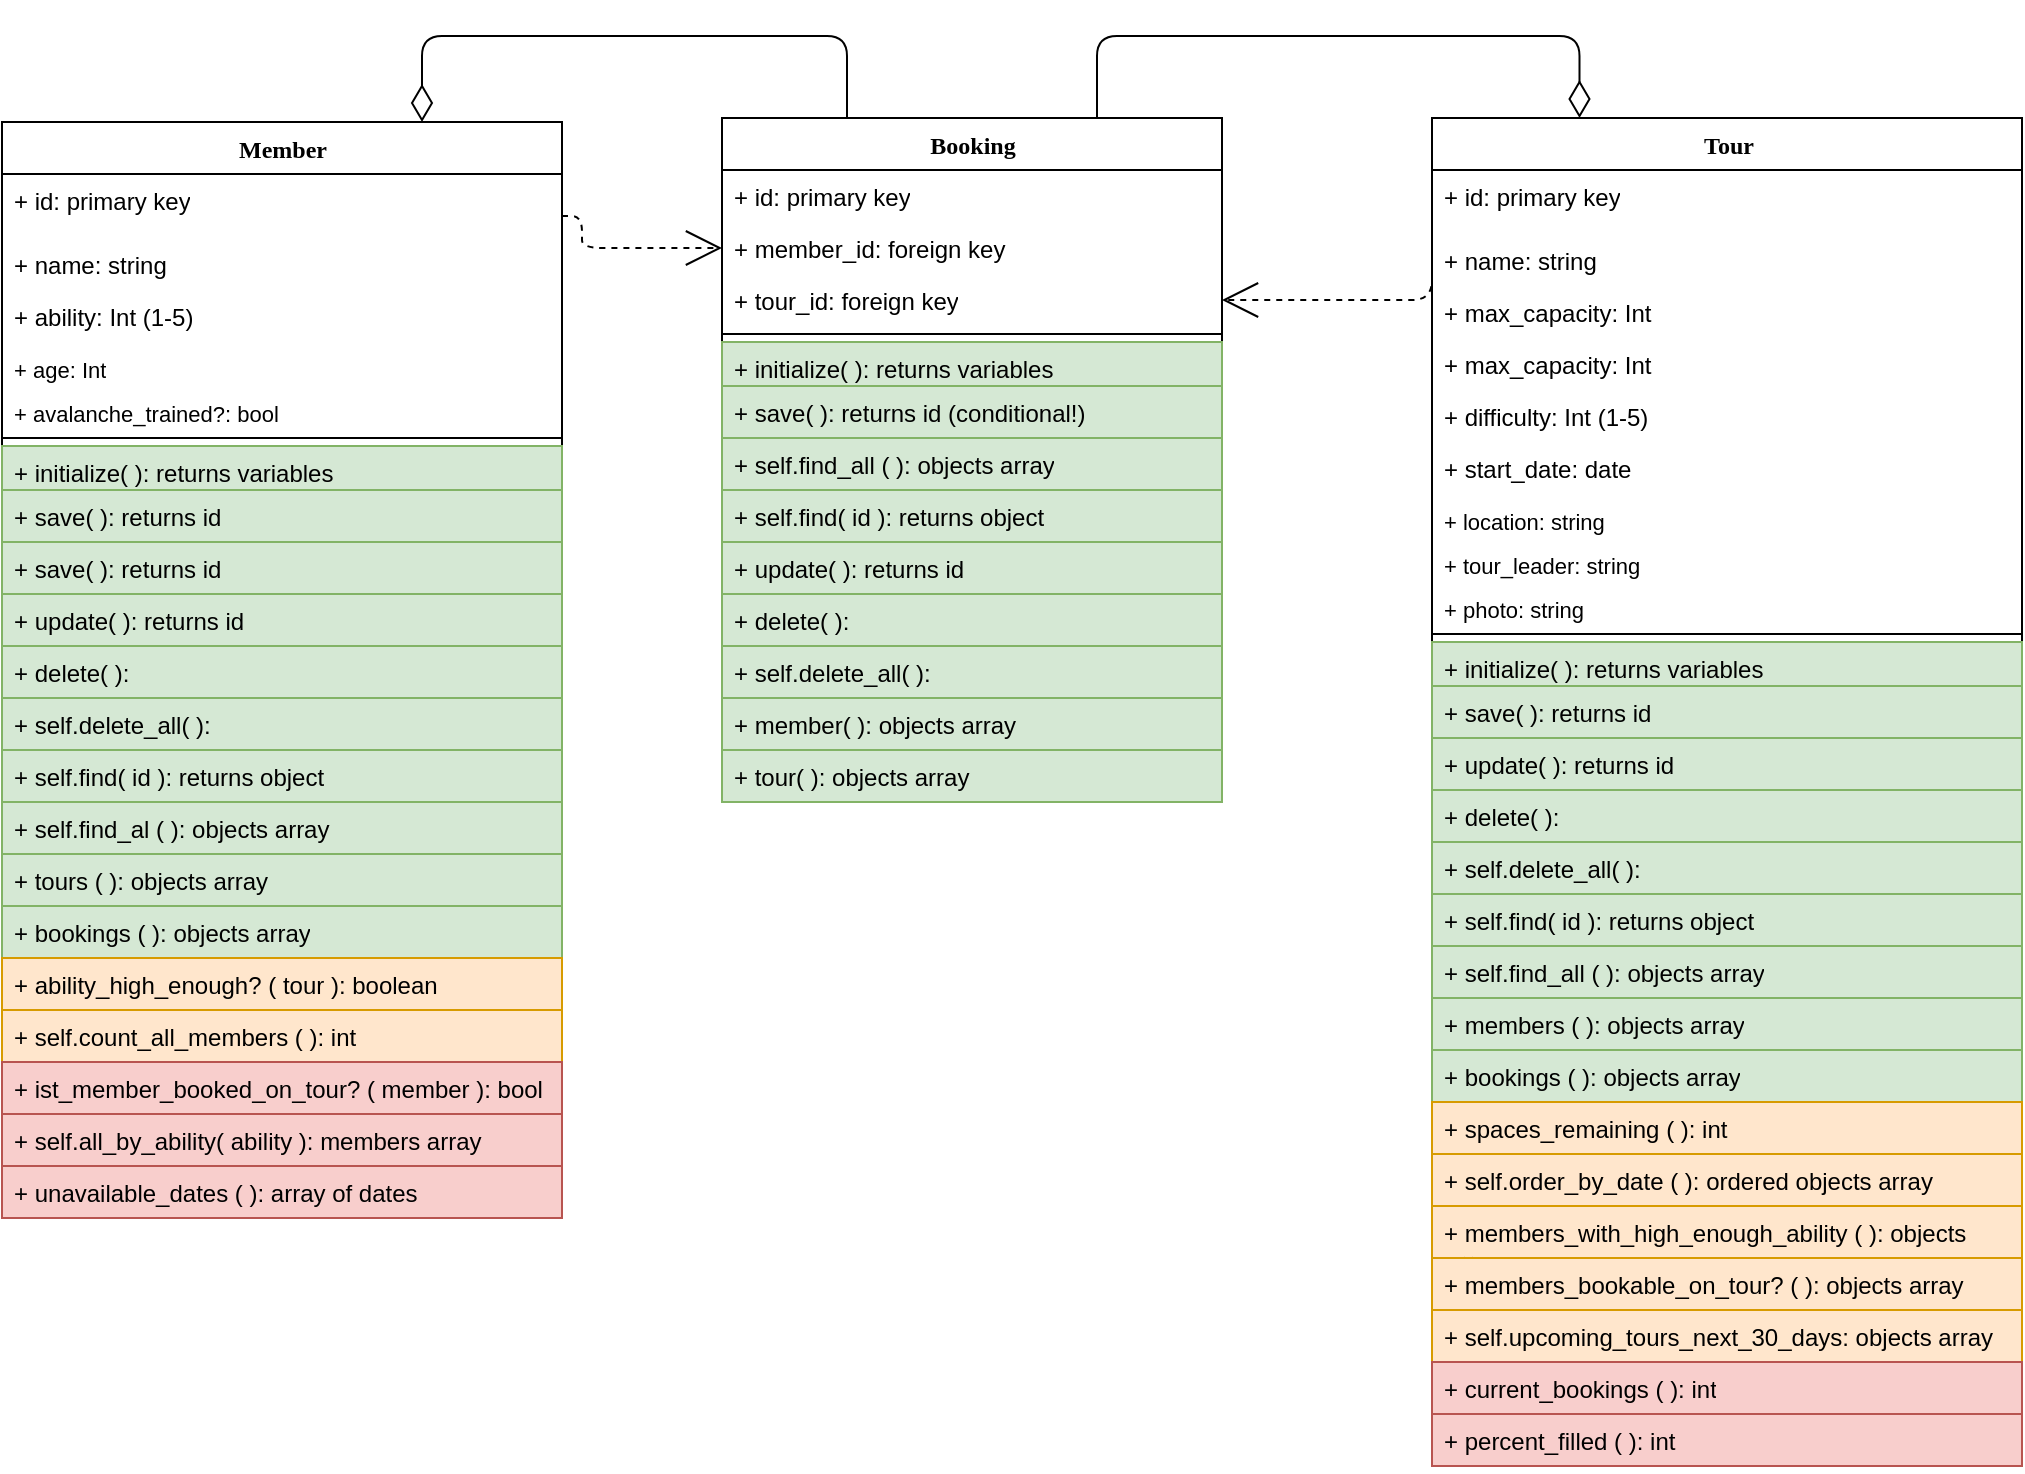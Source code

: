 <mxfile version="10.5.9" type="device"><diagram name="Page-1" id="9f46799a-70d6-7492-0946-bef42562c5a5"><mxGraphModel dx="898" dy="479" grid="1" gridSize="10" guides="1" tooltips="1" connect="1" arrows="1" fold="1" page="1" pageScale="1" pageWidth="1100" pageHeight="850" background="#ffffff" math="0" shadow="0"><root><mxCell id="0"/><mxCell id="1" parent="0"/><mxCell id="78961159f06e98e8-123" style="edgeStyle=orthogonalEdgeStyle;html=1;labelBackgroundColor=none;startFill=0;startSize=8;endArrow=open;endFill=0;endSize=16;fontFamily=Verdana;fontSize=12;dashed=1;entryX=0;entryY=0.5;entryDx=0;entryDy=0;" parent="1" source="78961159f06e98e8-17" target="78961159f06e98e8-32" edge="1"><mxGeometry relative="1" as="geometry"><Array as="points"><mxPoint x="320" y="130"/><mxPoint x="320" y="146"/></Array></mxGeometry></mxCell><mxCell id="78961159f06e98e8-17" value="Member" style="swimlane;html=1;fontStyle=1;align=center;verticalAlign=top;childLayout=stackLayout;horizontal=1;startSize=26;horizontalStack=0;resizeParent=1;resizeLast=0;collapsible=1;marginBottom=0;swimlaneFillColor=#ffffff;rounded=0;shadow=0;comic=0;labelBackgroundColor=none;strokeColor=#000000;strokeWidth=1;fillColor=none;fontFamily=Verdana;fontSize=12;fontColor=#000000;" parent="1" vertex="1"><mxGeometry x="30" y="83" width="280" height="548" as="geometry"/></mxCell><mxCell id="ST5q0KmycoYfH8tL0ufx-12" value="+ id: primary key" style="text;html=1;strokeColor=none;fillColor=none;align=left;verticalAlign=top;spacingLeft=4;spacingRight=4;whiteSpace=wrap;overflow=hidden;rotatable=0;points=[[0,0.5],[1,0.5]];portConstraint=eastwest;" vertex="1" parent="78961159f06e98e8-17"><mxGeometry y="26" width="280" height="32" as="geometry"/></mxCell><mxCell id="78961159f06e98e8-21" value="+ name: string" style="text;html=1;strokeColor=none;fillColor=none;align=left;verticalAlign=top;spacingLeft=4;spacingRight=4;whiteSpace=wrap;overflow=hidden;rotatable=0;points=[[0,0.5],[1,0.5]];portConstraint=eastwest;" parent="78961159f06e98e8-17" vertex="1"><mxGeometry y="58" width="280" height="26" as="geometry"/></mxCell><mxCell id="78961159f06e98e8-23" value="+ ability: Int (1-5)" style="text;html=1;strokeColor=none;fillColor=none;align=left;verticalAlign=top;spacingLeft=4;spacingRight=4;whiteSpace=wrap;overflow=hidden;rotatable=0;points=[[0,0.5],[1,0.5]];portConstraint=eastwest;" parent="78961159f06e98e8-17" vertex="1"><mxGeometry y="84" width="280" height="26" as="geometry"/></mxCell><mxCell id="78961159f06e98e8-25" value="&lt;font style=&quot;font-size: 11px&quot;&gt;+ age: Int&lt;br&gt;&lt;br&gt;&lt;/font&gt;" style="text;html=1;strokeColor=none;fillColor=none;align=left;verticalAlign=top;spacingLeft=4;spacingRight=4;whiteSpace=wrap;overflow=hidden;rotatable=0;points=[[0,0.5],[1,0.5]];portConstraint=eastwest;" parent="78961159f06e98e8-17" vertex="1"><mxGeometry y="110" width="280" height="22" as="geometry"/></mxCell><mxCell id="ST5q0KmycoYfH8tL0ufx-1" value="&lt;font style=&quot;font-size: 11px&quot;&gt;+ avalanche_trained?: bool&lt;br&gt;&lt;br&gt;&lt;/font&gt;" style="text;html=1;strokeColor=none;fillColor=none;align=left;verticalAlign=top;spacingLeft=4;spacingRight=4;whiteSpace=wrap;overflow=hidden;rotatable=0;points=[[0,0.5],[1,0.5]];portConstraint=eastwest;" vertex="1" parent="78961159f06e98e8-17"><mxGeometry y="132" width="280" height="22" as="geometry"/></mxCell><mxCell id="78961159f06e98e8-19" value="" style="line;html=1;strokeWidth=1;fillColor=none;align=left;verticalAlign=middle;spacingTop=-1;spacingLeft=3;spacingRight=3;rotatable=0;labelPosition=right;points=[];portConstraint=eastwest;" parent="78961159f06e98e8-17" vertex="1"><mxGeometry y="154" width="280" height="8" as="geometry"/></mxCell><mxCell id="78961159f06e98e8-20" value="+ initialize( ): returns variables" style="text;html=1;strokeColor=#82b366;fillColor=#d5e8d4;align=left;verticalAlign=top;spacingLeft=4;spacingRight=4;whiteSpace=wrap;overflow=hidden;rotatable=0;points=[[0,0.5],[1,0.5]];portConstraint=eastwest;" parent="78961159f06e98e8-17" vertex="1"><mxGeometry y="162" width="280" height="22" as="geometry"/></mxCell><mxCell id="78961159f06e98e8-27" value="+ save( ): returns id" style="text;html=1;strokeColor=#82b366;fillColor=#d5e8d4;align=left;verticalAlign=top;spacingLeft=4;spacingRight=4;whiteSpace=wrap;overflow=hidden;rotatable=0;points=[[0,0.5],[1,0.5]];portConstraint=eastwest;" parent="78961159f06e98e8-17" vertex="1"><mxGeometry y="184" width="280" height="26" as="geometry"/></mxCell><mxCell id="ST5q0KmycoYfH8tL0ufx-50" value="+ save( ): returns id" style="text;html=1;strokeColor=#82b366;fillColor=#d5e8d4;align=left;verticalAlign=top;spacingLeft=4;spacingRight=4;whiteSpace=wrap;overflow=hidden;rotatable=0;points=[[0,0.5],[1,0.5]];portConstraint=eastwest;" vertex="1" parent="78961159f06e98e8-17"><mxGeometry y="210" width="280" height="26" as="geometry"/></mxCell><mxCell id="ST5q0KmycoYfH8tL0ufx-4" value="+ update( ): returns id" style="text;html=1;strokeColor=#82b366;fillColor=#d5e8d4;align=left;verticalAlign=top;spacingLeft=4;spacingRight=4;whiteSpace=wrap;overflow=hidden;rotatable=0;points=[[0,0.5],[1,0.5]];portConstraint=eastwest;" vertex="1" parent="78961159f06e98e8-17"><mxGeometry y="236" width="280" height="26" as="geometry"/></mxCell><mxCell id="ST5q0KmycoYfH8tL0ufx-2" value="+ delete( ):&amp;nbsp;" style="text;html=1;strokeColor=#82b366;fillColor=#d5e8d4;align=left;verticalAlign=top;spacingLeft=4;spacingRight=4;whiteSpace=wrap;overflow=hidden;rotatable=0;points=[[0,0.5],[1,0.5]];portConstraint=eastwest;" vertex="1" parent="78961159f06e98e8-17"><mxGeometry y="262" width="280" height="26" as="geometry"/></mxCell><mxCell id="ST5q0KmycoYfH8tL0ufx-3" value="+ self.delete_all( ):&amp;nbsp;" style="text;html=1;strokeColor=#82b366;fillColor=#d5e8d4;align=left;verticalAlign=top;spacingLeft=4;spacingRight=4;whiteSpace=wrap;overflow=hidden;rotatable=0;points=[[0,0.5],[1,0.5]];portConstraint=eastwest;" vertex="1" parent="78961159f06e98e8-17"><mxGeometry y="288" width="280" height="26" as="geometry"/></mxCell><mxCell id="ST5q0KmycoYfH8tL0ufx-5" value="+ self.find( id ): returns object" style="text;html=1;strokeColor=#82b366;fillColor=#d5e8d4;align=left;verticalAlign=top;spacingLeft=4;spacingRight=4;whiteSpace=wrap;overflow=hidden;rotatable=0;points=[[0,0.5],[1,0.5]];portConstraint=eastwest;" vertex="1" parent="78961159f06e98e8-17"><mxGeometry y="314" width="280" height="26" as="geometry"/></mxCell><mxCell id="ST5q0KmycoYfH8tL0ufx-6" value="+ self.find_al ( ): objects array&lt;br&gt;&lt;br&gt;" style="text;html=1;strokeColor=#82b366;fillColor=#d5e8d4;align=left;verticalAlign=top;spacingLeft=4;spacingRight=4;whiteSpace=wrap;overflow=hidden;rotatable=0;points=[[0,0.5],[1,0.5]];portConstraint=eastwest;" vertex="1" parent="78961159f06e98e8-17"><mxGeometry y="340" width="280" height="26" as="geometry"/></mxCell><mxCell id="ST5q0KmycoYfH8tL0ufx-20" value="+ tours ( ): objects array&lt;br&gt;&lt;br&gt;" style="text;html=1;strokeColor=#82b366;fillColor=#d5e8d4;align=left;verticalAlign=top;spacingLeft=4;spacingRight=4;whiteSpace=wrap;overflow=hidden;rotatable=0;points=[[0,0.5],[1,0.5]];portConstraint=eastwest;" vertex="1" parent="78961159f06e98e8-17"><mxGeometry y="366" width="280" height="26" as="geometry"/></mxCell><mxCell id="ST5q0KmycoYfH8tL0ufx-21" value="+ bookings ( ): objects array&lt;br&gt;&lt;br&gt;" style="text;html=1;strokeColor=#82b366;fillColor=#d5e8d4;align=left;verticalAlign=top;spacingLeft=4;spacingRight=4;whiteSpace=wrap;overflow=hidden;rotatable=0;points=[[0,0.5],[1,0.5]];portConstraint=eastwest;" vertex="1" parent="78961159f06e98e8-17"><mxGeometry y="392" width="280" height="26" as="geometry"/></mxCell><mxCell id="ST5q0KmycoYfH8tL0ufx-7" value="+ ability_high_enough? ( tour ): boolean&lt;br&gt;&lt;br&gt;" style="text;html=1;strokeColor=#d79b00;fillColor=#ffe6cc;align=left;verticalAlign=top;spacingLeft=4;spacingRight=4;whiteSpace=wrap;overflow=hidden;rotatable=0;points=[[0,0.5],[1,0.5]];portConstraint=eastwest;" vertex="1" parent="78961159f06e98e8-17"><mxGeometry y="418" width="280" height="26" as="geometry"/></mxCell><mxCell id="ST5q0KmycoYfH8tL0ufx-8" value="+ self.count_all_members ( ): int&lt;br&gt;" style="text;html=1;strokeColor=#d79b00;fillColor=#ffe6cc;align=left;verticalAlign=top;spacingLeft=4;spacingRight=4;whiteSpace=wrap;overflow=hidden;rotatable=0;points=[[0,0.5],[1,0.5]];portConstraint=eastwest;" vertex="1" parent="78961159f06e98e8-17"><mxGeometry y="444" width="280" height="26" as="geometry"/></mxCell><mxCell id="ST5q0KmycoYfH8tL0ufx-9" value="+ ist_member_booked_on_tour? ( member ): bool&lt;br&gt;" style="text;html=1;strokeColor=#b85450;fillColor=#f8cecc;align=left;verticalAlign=top;spacingLeft=4;spacingRight=4;whiteSpace=wrap;overflow=hidden;rotatable=0;points=[[0,0.5],[1,0.5]];portConstraint=eastwest;" vertex="1" parent="78961159f06e98e8-17"><mxGeometry y="470" width="280" height="26" as="geometry"/></mxCell><mxCell id="ST5q0KmycoYfH8tL0ufx-10" value="+ self.all_by_ability( ability ): members array&lt;br&gt;" style="text;html=1;strokeColor=#b85450;fillColor=#f8cecc;align=left;verticalAlign=top;spacingLeft=4;spacingRight=4;whiteSpace=wrap;overflow=hidden;rotatable=0;points=[[0,0.5],[1,0.5]];portConstraint=eastwest;" vertex="1" parent="78961159f06e98e8-17"><mxGeometry y="496" width="280" height="26" as="geometry"/></mxCell><mxCell id="ST5q0KmycoYfH8tL0ufx-11" value="+ unavailable_dates ( ): array of dates&lt;br&gt;" style="text;html=1;strokeColor=#b85450;fillColor=#f8cecc;align=left;verticalAlign=top;spacingLeft=4;spacingRight=4;whiteSpace=wrap;overflow=hidden;rotatable=0;points=[[0,0.5],[1,0.5]];portConstraint=eastwest;" vertex="1" parent="78961159f06e98e8-17"><mxGeometry y="522" width="280" height="26" as="geometry"/></mxCell><mxCell id="78961159f06e98e8-122" style="edgeStyle=elbowEdgeStyle;html=1;labelBackgroundColor=none;startFill=0;startSize=8;endArrow=open;endFill=0;endSize=16;fontFamily=Verdana;fontSize=12;elbow=vertical;dashed=1;exitX=0;exitY=0.5;exitDx=0;exitDy=0;entryX=1;entryY=0.5;entryDx=0;entryDy=0;" parent="1" source="ST5q0KmycoYfH8tL0ufx-24" target="78961159f06e98e8-33" edge="1"><mxGeometry relative="1" as="geometry"><mxPoint x="670" y="172" as="targetPoint"/><Array as="points"><mxPoint x="700" y="172"/></Array></mxGeometry></mxCell><mxCell id="78961159f06e98e8-30" value="Booking" style="swimlane;html=1;fontStyle=1;align=center;verticalAlign=top;childLayout=stackLayout;horizontal=1;startSize=26;horizontalStack=0;resizeParent=1;resizeLast=0;collapsible=1;marginBottom=0;swimlaneFillColor=#ffffff;rounded=0;shadow=0;comic=0;labelBackgroundColor=none;strokeColor=#000000;strokeWidth=1;fillColor=none;fontFamily=Verdana;fontSize=12;fontColor=#000000;" parent="1" vertex="1"><mxGeometry x="390" y="81" width="250" height="342" as="geometry"/></mxCell><mxCell id="78961159f06e98e8-31" value="+ id: primary key" style="text;html=1;strokeColor=none;fillColor=none;align=left;verticalAlign=top;spacingLeft=4;spacingRight=4;whiteSpace=wrap;overflow=hidden;rotatable=0;points=[[0,0.5],[1,0.5]];portConstraint=eastwest;" parent="78961159f06e98e8-30" vertex="1"><mxGeometry y="26" width="250" height="26" as="geometry"/></mxCell><mxCell id="78961159f06e98e8-32" value="+ member_id: foreign key&lt;br&gt;&lt;br&gt;" style="text;html=1;strokeColor=none;fillColor=none;align=left;verticalAlign=top;spacingLeft=4;spacingRight=4;whiteSpace=wrap;overflow=hidden;rotatable=0;points=[[0,0.5],[1,0.5]];portConstraint=eastwest;" parent="78961159f06e98e8-30" vertex="1"><mxGeometry y="52" width="250" height="26" as="geometry"/></mxCell><mxCell id="78961159f06e98e8-33" value="+ tour_id: foreign key" style="text;html=1;strokeColor=none;fillColor=none;align=left;verticalAlign=top;spacingLeft=4;spacingRight=4;whiteSpace=wrap;overflow=hidden;rotatable=0;points=[[0,0.5],[1,0.5]];portConstraint=eastwest;" parent="78961159f06e98e8-30" vertex="1"><mxGeometry y="78" width="250" height="26" as="geometry"/></mxCell><mxCell id="78961159f06e98e8-38" value="" style="line;html=1;strokeWidth=1;fillColor=none;align=left;verticalAlign=middle;spacingTop=-1;spacingLeft=3;spacingRight=3;rotatable=0;labelPosition=right;points=[];portConstraint=eastwest;" parent="78961159f06e98e8-30" vertex="1"><mxGeometry y="104" width="250" height="8" as="geometry"/></mxCell><mxCell id="ST5q0KmycoYfH8tL0ufx-13" value="+ initialize( ): returns variables" style="text;html=1;strokeColor=#82b366;fillColor=#d5e8d4;align=left;verticalAlign=top;spacingLeft=4;spacingRight=4;whiteSpace=wrap;overflow=hidden;rotatable=0;points=[[0,0.5],[1,0.5]];portConstraint=eastwest;" vertex="1" parent="78961159f06e98e8-30"><mxGeometry y="112" width="250" height="22" as="geometry"/></mxCell><mxCell id="ST5q0KmycoYfH8tL0ufx-14" value="+ save( ): returns id (conditional!)" style="text;html=1;strokeColor=#82b366;fillColor=#d5e8d4;align=left;verticalAlign=top;spacingLeft=4;spacingRight=4;whiteSpace=wrap;overflow=hidden;rotatable=0;points=[[0,0.5],[1,0.5]];portConstraint=eastwest;" vertex="1" parent="78961159f06e98e8-30"><mxGeometry y="134" width="250" height="26" as="geometry"/></mxCell><mxCell id="ST5q0KmycoYfH8tL0ufx-19" value="+ self.find_all ( ): objects array&lt;br&gt;&lt;br&gt;" style="text;html=1;strokeColor=#82b366;fillColor=#d5e8d4;align=left;verticalAlign=top;spacingLeft=4;spacingRight=4;whiteSpace=wrap;overflow=hidden;rotatable=0;points=[[0,0.5],[1,0.5]];portConstraint=eastwest;" vertex="1" parent="78961159f06e98e8-30"><mxGeometry y="160" width="250" height="26" as="geometry"/></mxCell><mxCell id="ST5q0KmycoYfH8tL0ufx-18" value="+ self.find( id ): returns object" style="text;html=1;strokeColor=#82b366;fillColor=#d5e8d4;align=left;verticalAlign=top;spacingLeft=4;spacingRight=4;whiteSpace=wrap;overflow=hidden;rotatable=0;points=[[0,0.5],[1,0.5]];portConstraint=eastwest;" vertex="1" parent="78961159f06e98e8-30"><mxGeometry y="186" width="250" height="26" as="geometry"/></mxCell><mxCell id="ST5q0KmycoYfH8tL0ufx-15" value="+ update( ): returns id" style="text;html=1;strokeColor=#82b366;fillColor=#d5e8d4;align=left;verticalAlign=top;spacingLeft=4;spacingRight=4;whiteSpace=wrap;overflow=hidden;rotatable=0;points=[[0,0.5],[1,0.5]];portConstraint=eastwest;" vertex="1" parent="78961159f06e98e8-30"><mxGeometry y="212" width="250" height="26" as="geometry"/></mxCell><mxCell id="ST5q0KmycoYfH8tL0ufx-16" value="+ delete( ):&amp;nbsp;" style="text;html=1;strokeColor=#82b366;fillColor=#d5e8d4;align=left;verticalAlign=top;spacingLeft=4;spacingRight=4;whiteSpace=wrap;overflow=hidden;rotatable=0;points=[[0,0.5],[1,0.5]];portConstraint=eastwest;" vertex="1" parent="78961159f06e98e8-30"><mxGeometry y="238" width="250" height="26" as="geometry"/></mxCell><mxCell id="ST5q0KmycoYfH8tL0ufx-17" value="+ self.delete_all( ):&amp;nbsp;" style="text;html=1;strokeColor=#82b366;fillColor=#d5e8d4;align=left;verticalAlign=top;spacingLeft=4;spacingRight=4;whiteSpace=wrap;overflow=hidden;rotatable=0;points=[[0,0.5],[1,0.5]];portConstraint=eastwest;" vertex="1" parent="78961159f06e98e8-30"><mxGeometry y="264" width="250" height="26" as="geometry"/></mxCell><mxCell id="78961159f06e98e8-42" value="+ member( ): objects array" style="text;html=1;strokeColor=#82b366;fillColor=#d5e8d4;align=left;verticalAlign=top;spacingLeft=4;spacingRight=4;whiteSpace=wrap;overflow=hidden;rotatable=0;points=[[0,0.5],[1,0.5]];portConstraint=eastwest;" parent="78961159f06e98e8-30" vertex="1"><mxGeometry y="290" width="250" height="26" as="geometry"/></mxCell><mxCell id="ST5q0KmycoYfH8tL0ufx-22" value="+ tour( ): objects array" style="text;html=1;strokeColor=#82b366;fillColor=#d5e8d4;align=left;verticalAlign=top;spacingLeft=4;spacingRight=4;whiteSpace=wrap;overflow=hidden;rotatable=0;points=[[0,0.5],[1,0.5]];portConstraint=eastwest;" vertex="1" parent="78961159f06e98e8-30"><mxGeometry y="316" width="250" height="26" as="geometry"/></mxCell><mxCell id="78961159f06e98e8-121" style="edgeStyle=elbowEdgeStyle;html=1;labelBackgroundColor=none;startFill=0;startSize=8;endArrow=diamondThin;endFill=0;endSize=16;fontFamily=Verdana;fontSize=12;elbow=vertical;entryX=0.75;entryY=0;entryDx=0;entryDy=0;exitX=0.25;exitY=0;exitDx=0;exitDy=0;" parent="1" source="78961159f06e98e8-30" target="78961159f06e98e8-17" edge="1"><mxGeometry relative="1" as="geometry"><mxPoint x="390" y="280" as="sourcePoint"/><mxPoint x="310" y="280" as="targetPoint"/><Array as="points"><mxPoint x="350" y="40"/></Array></mxGeometry></mxCell><mxCell id="ST5q0KmycoYfH8tL0ufx-23" value="Tour" style="swimlane;html=1;fontStyle=1;align=center;verticalAlign=top;childLayout=stackLayout;horizontal=1;startSize=26;horizontalStack=0;resizeParent=1;resizeLast=0;collapsible=1;marginBottom=0;swimlaneFillColor=#ffffff;rounded=0;shadow=0;comic=0;labelBackgroundColor=none;strokeColor=#000000;strokeWidth=1;fillColor=none;fontFamily=Verdana;fontSize=12;fontColor=#000000;" vertex="1" parent="1"><mxGeometry x="745" y="81" width="295" height="674" as="geometry"/></mxCell><mxCell id="ST5q0KmycoYfH8tL0ufx-24" value="+ id: primary key" style="text;html=1;strokeColor=none;fillColor=none;align=left;verticalAlign=top;spacingLeft=4;spacingRight=4;whiteSpace=wrap;overflow=hidden;rotatable=0;points=[[0,0.5],[1,0.5]];portConstraint=eastwest;" vertex="1" parent="ST5q0KmycoYfH8tL0ufx-23"><mxGeometry y="26" width="295" height="32" as="geometry"/></mxCell><mxCell id="ST5q0KmycoYfH8tL0ufx-25" value="+ name: string" style="text;html=1;strokeColor=none;fillColor=none;align=left;verticalAlign=top;spacingLeft=4;spacingRight=4;whiteSpace=wrap;overflow=hidden;rotatable=0;points=[[0,0.5],[1,0.5]];portConstraint=eastwest;" vertex="1" parent="ST5q0KmycoYfH8tL0ufx-23"><mxGeometry y="58" width="295" height="26" as="geometry"/></mxCell><mxCell id="ST5q0KmycoYfH8tL0ufx-49" value="+ max_capacity: Int&amp;nbsp;" style="text;html=1;strokeColor=none;fillColor=none;align=left;verticalAlign=top;spacingLeft=4;spacingRight=4;whiteSpace=wrap;overflow=hidden;rotatable=0;points=[[0,0.5],[1,0.5]];portConstraint=eastwest;" vertex="1" parent="ST5q0KmycoYfH8tL0ufx-23"><mxGeometry y="84" width="295" height="26" as="geometry"/></mxCell><mxCell id="ST5q0KmycoYfH8tL0ufx-44" value="+ max_capacity: Int&amp;nbsp;" style="text;html=1;strokeColor=none;fillColor=none;align=left;verticalAlign=top;spacingLeft=4;spacingRight=4;whiteSpace=wrap;overflow=hidden;rotatable=0;points=[[0,0.5],[1,0.5]];portConstraint=eastwest;" vertex="1" parent="ST5q0KmycoYfH8tL0ufx-23"><mxGeometry y="110" width="295" height="26" as="geometry"/></mxCell><mxCell id="ST5q0KmycoYfH8tL0ufx-26" value="+ difficulty: Int (1-5)" style="text;html=1;strokeColor=none;fillColor=none;align=left;verticalAlign=top;spacingLeft=4;spacingRight=4;whiteSpace=wrap;overflow=hidden;rotatable=0;points=[[0,0.5],[1,0.5]];portConstraint=eastwest;" vertex="1" parent="ST5q0KmycoYfH8tL0ufx-23"><mxGeometry y="136" width="295" height="26" as="geometry"/></mxCell><mxCell id="ST5q0KmycoYfH8tL0ufx-45" value="+ start_date: date&amp;nbsp;" style="text;html=1;strokeColor=none;fillColor=none;align=left;verticalAlign=top;spacingLeft=4;spacingRight=4;whiteSpace=wrap;overflow=hidden;rotatable=0;points=[[0,0.5],[1,0.5]];portConstraint=eastwest;" vertex="1" parent="ST5q0KmycoYfH8tL0ufx-23"><mxGeometry y="162" width="295" height="26" as="geometry"/></mxCell><mxCell id="ST5q0KmycoYfH8tL0ufx-27" value="&lt;font style=&quot;font-size: 11px&quot;&gt;+ location: string&lt;br&gt;&lt;br&gt;&lt;/font&gt;" style="text;html=1;strokeColor=none;fillColor=none;align=left;verticalAlign=top;spacingLeft=4;spacingRight=4;whiteSpace=wrap;overflow=hidden;rotatable=0;points=[[0,0.5],[1,0.5]];portConstraint=eastwest;" vertex="1" parent="ST5q0KmycoYfH8tL0ufx-23"><mxGeometry y="188" width="295" height="22" as="geometry"/></mxCell><mxCell id="ST5q0KmycoYfH8tL0ufx-28" value="&lt;font style=&quot;font-size: 11px&quot;&gt;+ tour_leader: string&lt;br&gt;&lt;br&gt;&lt;/font&gt;" style="text;html=1;strokeColor=none;fillColor=none;align=left;verticalAlign=top;spacingLeft=4;spacingRight=4;whiteSpace=wrap;overflow=hidden;rotatable=0;points=[[0,0.5],[1,0.5]];portConstraint=eastwest;" vertex="1" parent="ST5q0KmycoYfH8tL0ufx-23"><mxGeometry y="210" width="295" height="22" as="geometry"/></mxCell><mxCell id="ST5q0KmycoYfH8tL0ufx-46" value="&lt;font style=&quot;font-size: 11px&quot;&gt;+ photo: string&lt;br&gt;&lt;br&gt;&lt;/font&gt;" style="text;html=1;strokeColor=none;fillColor=none;align=left;verticalAlign=top;spacingLeft=4;spacingRight=4;whiteSpace=wrap;overflow=hidden;rotatable=0;points=[[0,0.5],[1,0.5]];portConstraint=eastwest;" vertex="1" parent="ST5q0KmycoYfH8tL0ufx-23"><mxGeometry y="232" width="295" height="22" as="geometry"/></mxCell><mxCell id="ST5q0KmycoYfH8tL0ufx-29" value="" style="line;html=1;strokeWidth=1;fillColor=none;align=left;verticalAlign=middle;spacingTop=-1;spacingLeft=3;spacingRight=3;rotatable=0;labelPosition=right;points=[];portConstraint=eastwest;" vertex="1" parent="ST5q0KmycoYfH8tL0ufx-23"><mxGeometry y="254" width="295" height="8" as="geometry"/></mxCell><mxCell id="ST5q0KmycoYfH8tL0ufx-30" value="+ initialize( ): returns variables" style="text;html=1;strokeColor=#82b366;fillColor=#d5e8d4;align=left;verticalAlign=top;spacingLeft=4;spacingRight=4;whiteSpace=wrap;overflow=hidden;rotatable=0;points=[[0,0.5],[1,0.5]];portConstraint=eastwest;" vertex="1" parent="ST5q0KmycoYfH8tL0ufx-23"><mxGeometry y="262" width="295" height="22" as="geometry"/></mxCell><mxCell id="ST5q0KmycoYfH8tL0ufx-31" value="+ save( ): returns id" style="text;html=1;strokeColor=#82b366;fillColor=#d5e8d4;align=left;verticalAlign=top;spacingLeft=4;spacingRight=4;whiteSpace=wrap;overflow=hidden;rotatable=0;points=[[0,0.5],[1,0.5]];portConstraint=eastwest;" vertex="1" parent="ST5q0KmycoYfH8tL0ufx-23"><mxGeometry y="284" width="295" height="26" as="geometry"/></mxCell><mxCell id="ST5q0KmycoYfH8tL0ufx-32" value="+ update( ): returns id" style="text;html=1;strokeColor=#82b366;fillColor=#d5e8d4;align=left;verticalAlign=top;spacingLeft=4;spacingRight=4;whiteSpace=wrap;overflow=hidden;rotatable=0;points=[[0,0.5],[1,0.5]];portConstraint=eastwest;" vertex="1" parent="ST5q0KmycoYfH8tL0ufx-23"><mxGeometry y="310" width="295" height="26" as="geometry"/></mxCell><mxCell id="ST5q0KmycoYfH8tL0ufx-33" value="+ delete( ):&amp;nbsp;" style="text;html=1;strokeColor=#82b366;fillColor=#d5e8d4;align=left;verticalAlign=top;spacingLeft=4;spacingRight=4;whiteSpace=wrap;overflow=hidden;rotatable=0;points=[[0,0.5],[1,0.5]];portConstraint=eastwest;" vertex="1" parent="ST5q0KmycoYfH8tL0ufx-23"><mxGeometry y="336" width="295" height="26" as="geometry"/></mxCell><mxCell id="ST5q0KmycoYfH8tL0ufx-34" value="+ self.delete_all( ):&amp;nbsp;" style="text;html=1;strokeColor=#82b366;fillColor=#d5e8d4;align=left;verticalAlign=top;spacingLeft=4;spacingRight=4;whiteSpace=wrap;overflow=hidden;rotatable=0;points=[[0,0.5],[1,0.5]];portConstraint=eastwest;" vertex="1" parent="ST5q0KmycoYfH8tL0ufx-23"><mxGeometry y="362" width="295" height="26" as="geometry"/></mxCell><mxCell id="ST5q0KmycoYfH8tL0ufx-35" value="+ self.find( id ): returns object" style="text;html=1;strokeColor=#82b366;fillColor=#d5e8d4;align=left;verticalAlign=top;spacingLeft=4;spacingRight=4;whiteSpace=wrap;overflow=hidden;rotatable=0;points=[[0,0.5],[1,0.5]];portConstraint=eastwest;" vertex="1" parent="ST5q0KmycoYfH8tL0ufx-23"><mxGeometry y="388" width="295" height="26" as="geometry"/></mxCell><mxCell id="ST5q0KmycoYfH8tL0ufx-36" value="+ self.find_all ( ): objects array&lt;br&gt;&lt;br&gt;" style="text;html=1;strokeColor=#82b366;fillColor=#d5e8d4;align=left;verticalAlign=top;spacingLeft=4;spacingRight=4;whiteSpace=wrap;overflow=hidden;rotatable=0;points=[[0,0.5],[1,0.5]];portConstraint=eastwest;" vertex="1" parent="ST5q0KmycoYfH8tL0ufx-23"><mxGeometry y="414" width="295" height="26" as="geometry"/></mxCell><mxCell id="ST5q0KmycoYfH8tL0ufx-37" value="+ members ( ): objects array&lt;br&gt;&lt;br&gt;" style="text;html=1;strokeColor=#82b366;fillColor=#d5e8d4;align=left;verticalAlign=top;spacingLeft=4;spacingRight=4;whiteSpace=wrap;overflow=hidden;rotatable=0;points=[[0,0.5],[1,0.5]];portConstraint=eastwest;" vertex="1" parent="ST5q0KmycoYfH8tL0ufx-23"><mxGeometry y="440" width="295" height="26" as="geometry"/></mxCell><mxCell id="ST5q0KmycoYfH8tL0ufx-38" value="+ bookings ( ): objects array&lt;br&gt;&lt;br&gt;" style="text;html=1;strokeColor=#82b366;fillColor=#d5e8d4;align=left;verticalAlign=top;spacingLeft=4;spacingRight=4;whiteSpace=wrap;overflow=hidden;rotatable=0;points=[[0,0.5],[1,0.5]];portConstraint=eastwest;" vertex="1" parent="ST5q0KmycoYfH8tL0ufx-23"><mxGeometry y="466" width="295" height="26" as="geometry"/></mxCell><mxCell id="ST5q0KmycoYfH8tL0ufx-39" value="+ spaces_remaining ( ): int&lt;br&gt;&lt;br&gt;" style="text;html=1;strokeColor=#d79b00;fillColor=#ffe6cc;align=left;verticalAlign=top;spacingLeft=4;spacingRight=4;whiteSpace=wrap;overflow=hidden;rotatable=0;points=[[0,0.5],[1,0.5]];portConstraint=eastwest;" vertex="1" parent="ST5q0KmycoYfH8tL0ufx-23"><mxGeometry y="492" width="295" height="26" as="geometry"/></mxCell><mxCell id="ST5q0KmycoYfH8tL0ufx-40" value="+ self.order_by_date ( ): ordered objects array&amp;nbsp;&lt;br&gt;" style="text;html=1;strokeColor=#d79b00;fillColor=#ffe6cc;align=left;verticalAlign=top;spacingLeft=4;spacingRight=4;whiteSpace=wrap;overflow=hidden;rotatable=0;points=[[0,0.5],[1,0.5]];portConstraint=eastwest;" vertex="1" parent="ST5q0KmycoYfH8tL0ufx-23"><mxGeometry y="518" width="295" height="26" as="geometry"/></mxCell><mxCell id="ST5q0KmycoYfH8tL0ufx-47" value="+ members_with_high_enough_ability ( ): objects array&amp;nbsp;&lt;br&gt;" style="text;html=1;strokeColor=#d79b00;fillColor=#ffe6cc;align=left;verticalAlign=top;spacingLeft=4;spacingRight=4;whiteSpace=wrap;overflow=hidden;rotatable=0;points=[[0,0.5],[1,0.5]];portConstraint=eastwest;" vertex="1" parent="ST5q0KmycoYfH8tL0ufx-23"><mxGeometry y="544" width="295" height="26" as="geometry"/></mxCell><mxCell id="ST5q0KmycoYfH8tL0ufx-41" value="+ members_bookable_on_tour? ( ): objects array&lt;br&gt;" style="text;html=1;strokeColor=#d79b00;fillColor=#ffe6cc;align=left;verticalAlign=top;spacingLeft=4;spacingRight=4;whiteSpace=wrap;overflow=hidden;rotatable=0;points=[[0,0.5],[1,0.5]];portConstraint=eastwest;" vertex="1" parent="ST5q0KmycoYfH8tL0ufx-23"><mxGeometry y="570" width="295" height="26" as="geometry"/></mxCell><mxCell id="ST5q0KmycoYfH8tL0ufx-42" value="+ self.upcoming_tours_next_30_days: objects array&lt;br&gt;" style="text;html=1;strokeColor=#d79b00;fillColor=#ffe6cc;align=left;verticalAlign=top;spacingLeft=4;spacingRight=4;whiteSpace=wrap;overflow=hidden;rotatable=0;points=[[0,0.5],[1,0.5]];portConstraint=eastwest;" vertex="1" parent="ST5q0KmycoYfH8tL0ufx-23"><mxGeometry y="596" width="295" height="26" as="geometry"/></mxCell><mxCell id="ST5q0KmycoYfH8tL0ufx-43" value="+ current_bookings ( ): int&lt;br&gt;" style="text;html=1;strokeColor=#b85450;fillColor=#f8cecc;align=left;verticalAlign=top;spacingLeft=4;spacingRight=4;whiteSpace=wrap;overflow=hidden;rotatable=0;points=[[0,0.5],[1,0.5]];portConstraint=eastwest;" vertex="1" parent="ST5q0KmycoYfH8tL0ufx-23"><mxGeometry y="622" width="295" height="26" as="geometry"/></mxCell><mxCell id="ST5q0KmycoYfH8tL0ufx-48" value="+ percent_filled ( ): int&lt;br&gt;" style="text;html=1;strokeColor=#b85450;fillColor=#f8cecc;align=left;verticalAlign=top;spacingLeft=4;spacingRight=4;whiteSpace=wrap;overflow=hidden;rotatable=0;points=[[0,0.5],[1,0.5]];portConstraint=eastwest;" vertex="1" parent="ST5q0KmycoYfH8tL0ufx-23"><mxGeometry y="648" width="295" height="26" as="geometry"/></mxCell><mxCell id="ST5q0KmycoYfH8tL0ufx-51" style="edgeStyle=elbowEdgeStyle;html=1;labelBackgroundColor=none;startFill=0;startSize=8;endArrow=diamondThin;endFill=0;endSize=16;fontFamily=Verdana;fontSize=12;elbow=vertical;entryX=0.25;entryY=0;entryDx=0;entryDy=0;exitX=0.75;exitY=0;exitDx=0;exitDy=0;" edge="1" parent="1" source="78961159f06e98e8-30" target="ST5q0KmycoYfH8tL0ufx-23"><mxGeometry relative="1" as="geometry"><mxPoint x="463" y="91" as="sourcePoint"/><mxPoint x="250" y="93" as="targetPoint"/><Array as="points"><mxPoint x="690" y="40"/><mxPoint x="360" y="60"/></Array></mxGeometry></mxCell></root></mxGraphModel></diagram></mxfile>